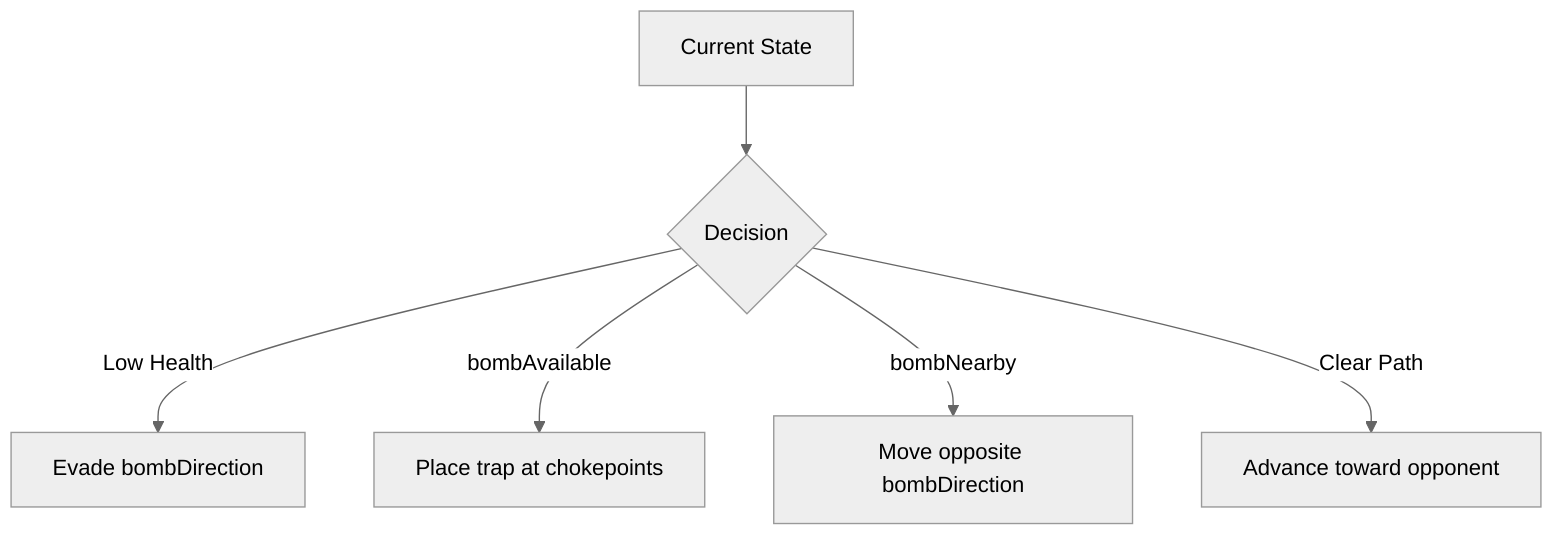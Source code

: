 ---
config:
  theme: 'neutral'
---

graph TD
  A[Current State] --> B{Decision}
  B -->|Low Health| C[Evade bombDirection]
  B -->|bombAvailable| D[Place trap at chokepoints]
  B -->|bombNearby| E[Move opposite bombDirection]
  B -->|Clear Path| F[Advance toward opponent]